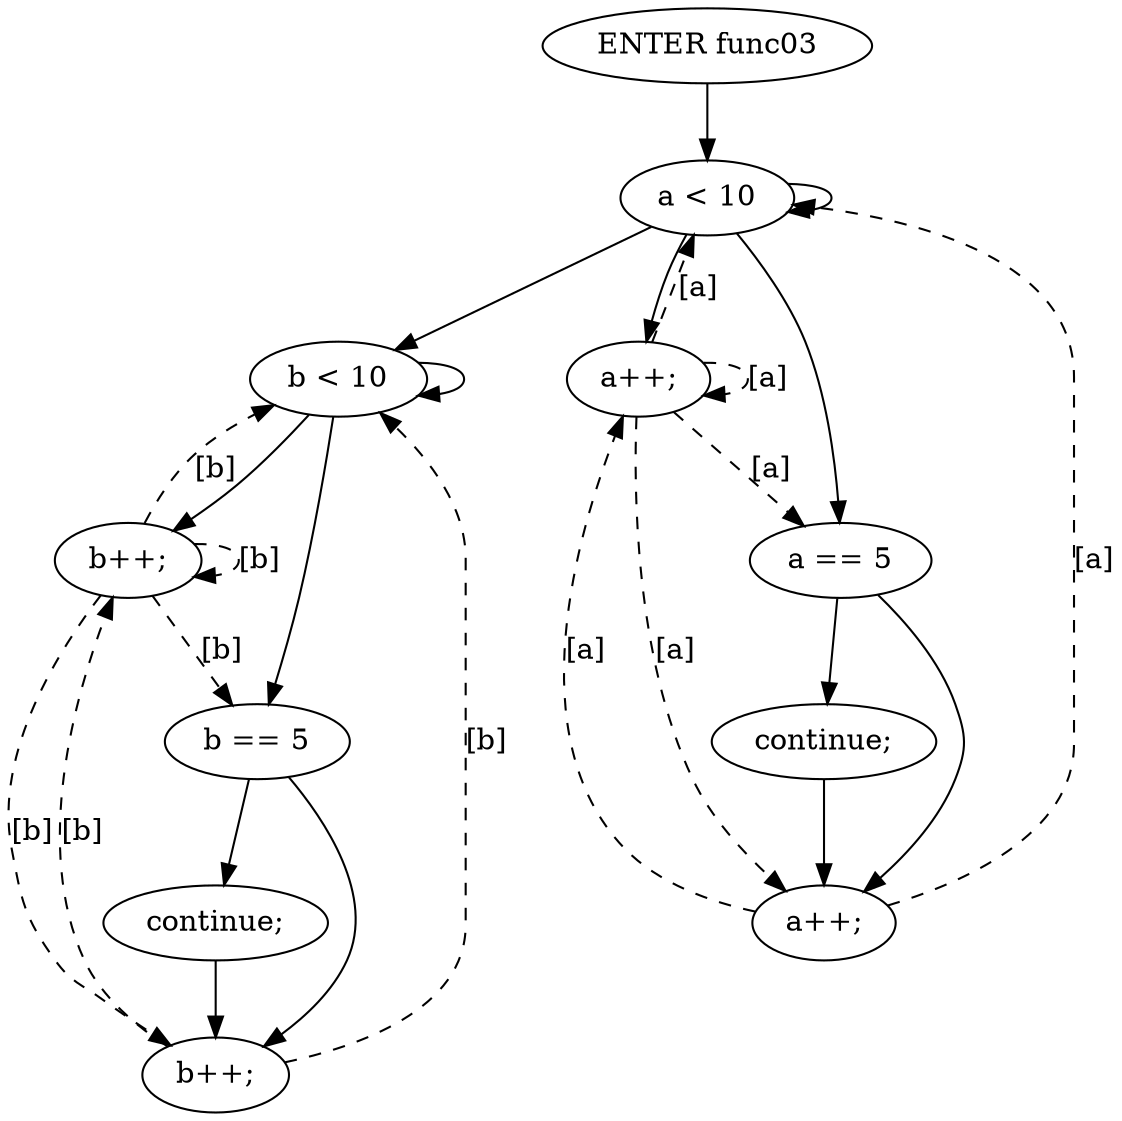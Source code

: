 digraph G {
  0 [ label="ENTER func03" ];
  2 [ label="a < 10" ];
  3 [ label="b < 10" ];
  4 [ label="b++;" ];
  5 [ label="b == 5" ];
  6 [ label="continue;" ];
  7 [ label="b++;" ];
  8 [ label="a++;" ];
  9 [ label="a == 5" ];
  10 [ label="continue;" ];
  11 [ label="a++;" ];
  11 -> 2 [ style="dashed" label="[a]" ];
  8 -> 2 [ style="dashed" label="[a]" ];
  7 -> 3 [ style="dashed" label="[b]" ];
  4 -> 3 [ style="dashed" label="[b]" ];
  7 -> 4 [ style="dashed" label="[b]" ];
  4 -> 4 [ style="dashed" label="[b]" ];
  4 -> 5 [ style="dashed" label="[b]" ];
  4 -> 7 [ style="dashed" label="[b]" ];
  11 -> 8 [ style="dashed" label="[a]" ];
  8 -> 8 [ style="dashed" label="[a]" ];
  8 -> 9 [ style="dashed" label="[a]" ];
  8 -> 11 [ style="dashed" label="[a]" ];
  0 -> 2 [ ];
  2 -> 3 [ ];
  2 -> 8 [ ];
  2 -> 9 [ ];
  2 -> 2 [ ];
  3 -> 4 [ ];
  3 -> 5 [ ];
  3 -> 3 [ ];
  5 -> 6 [ ];
  6 -> 7 [ ];
  5 -> 7 [ ];
  9 -> 10 [ ];
  10 -> 11 [ ];
  9 -> 11 [ ];
}
